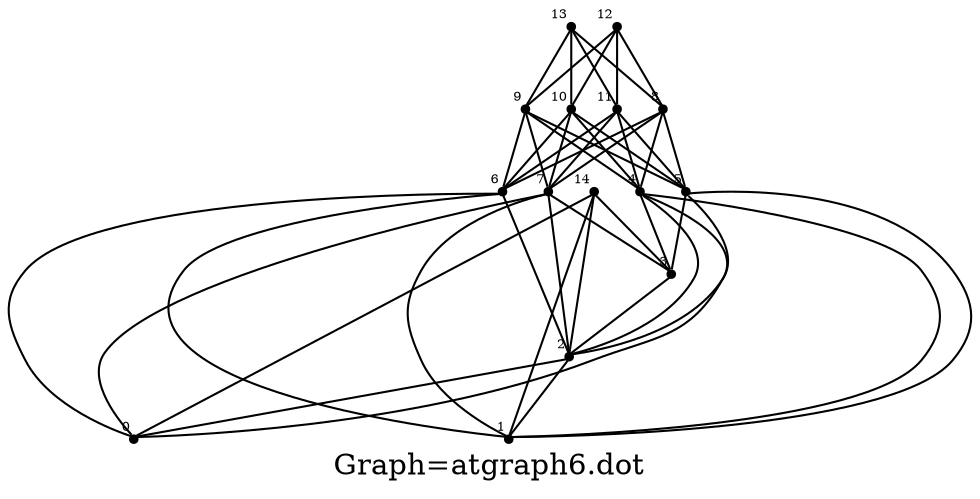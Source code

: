 /* Created by igraph 0.8.0-pre+0200568 */
graph {
  graph [
    label="Graph=atgraph6.dot"
    labelloc=bottom
  ];
  0 [
    pos="0.000000,0.000000!"
    shape=point
    fontsize=6
    xlabel=0
  ];
  1 [
    pos="-0.100000,1.000000!"
    shape=point
    fontsize=6
    xlabel=1
  ];
  2 [
    pos="0.000000,2.000000!"
    shape=point
    fontsize=6
    xlabel=2
  ];
  3 [
    pos="1.000000,0.000000!"
    shape=point
    fontsize=6
    xlabel=3
  ];
  4 [
    pos="0.900000,1.000000!"
    shape=point
    fontsize=6
    xlabel=4
  ];
  5 [
    pos="1.000000,2.000000!"
    shape=point
    fontsize=6
    xlabel=5
  ];
  6 [
    pos="2.000000,0.000000!"
    shape=point
    fontsize=6
    xlabel=6
  ];
  7 [
    pos="1.900000,1.000000!"
    shape=point
    fontsize=6
    xlabel=7
  ];
  8 [
    pos="2.000000,2.000000!"
    shape=point
    fontsize=6
    xlabel=8
  ];
  9 [
    pos="3.000000,0.000000!"
    shape=point
    fontsize=6
    xlabel=9
  ];
  10 [
    pos="2.900000,1.000000!"
    shape=point
    fontsize=6
    xlabel=10
  ];
  11 [
    pos="3.000000,2.000000!"
    shape=point
    fontsize=6
    xlabel=11
  ];
  12 [
    pos="4.000000,0.000000!"
    shape=point
    fontsize=6
    xlabel=12
  ];
  13 [
    pos="3.900000,1.000000!"
    shape=point
    fontsize=6
    xlabel=13
  ];
  14 [
    pos="4.000000,2.000000!"
    shape=point
    fontsize=6
    xlabel=14
  ];

  2 -- 0;
  4 -- 0;
  6 -- 0;
  7 -- 0;
  14 -- 0;
  14 -- 1;
  14 -- 2;
  14 -- 3;
  2 -- 1;
  4 -- 1;
  5 -- 1;
  6 -- 1;
  7 -- 1;
  3 -- 2;
  4 -- 2;
  5 -- 2;
  6 -- 2;
  7 -- 2;
  4 -- 3;
  5 -- 3;
  7 -- 3;
  8 -- 4;
  9 -- 4;
  10 -- 4;
  11 -- 4;
  8 -- 5;
  9 -- 5;
  10 -- 5;
  11 -- 5;
  8 -- 6;
  9 -- 6;
  10 -- 6;
  11 -- 6;
  8 -- 7;
  9 -- 7;
  10 -- 7;
  11 -- 7;
  12 -- 8;
  12 -- 9;
  12 -- 10;
  12 -- 11;
  13 -- 8;
  13 -- 9;
  13 -- 10;
  13 -- 11;
}
